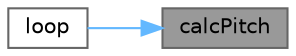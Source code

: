 digraph "calcPitch"
{
 // LATEX_PDF_SIZE
  bgcolor="transparent";
  edge [fontname=Helvetica,fontsize=10,labelfontname=Helvetica,labelfontsize=10];
  node [fontname=Helvetica,fontsize=10,shape=box,height=0.2,width=0.4];
  rankdir="RL";
  Node1 [label="calcPitch",height=0.2,width=0.4,color="gray40", fillcolor="grey60", style="filled", fontcolor="black",tooltip="This function calculate the picht of the glove from the accelaration."];
  Node1 -> Node2 [dir="back",color="steelblue1",style="solid"];
  Node2 [label="loop",height=0.2,width=0.4,color="grey40", fillcolor="white", style="filled",URL="$master_8ino.html#afe461d27b9c48d5921c00d521181f12f",tooltip="This is the loop that is run everything."];
}
